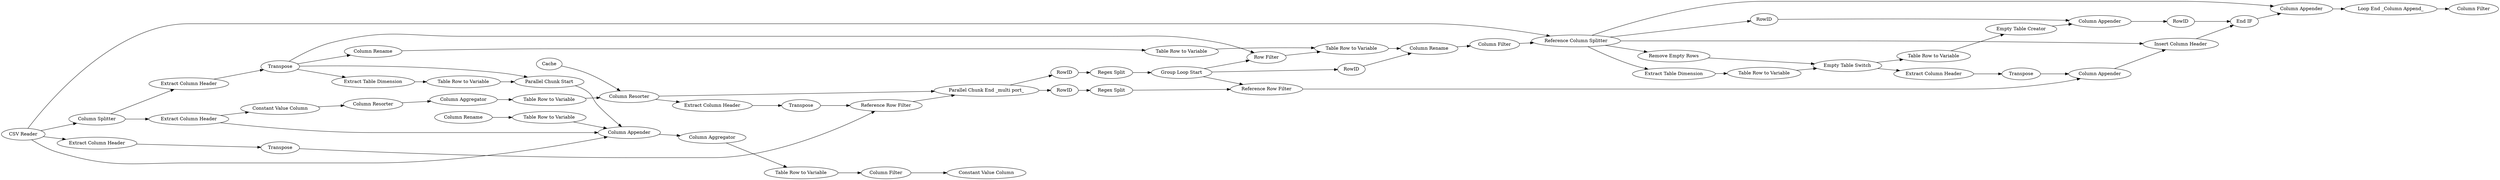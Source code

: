 digraph {
	"5201975552330332747_77" [label=RowID]
	"5201975552330332747_10" [label="Regex Split"]
	"5201975552330332747_71" [label="Empty Table Creator"]
	"-8937506060448151713_8" [label=Cache]
	"5201975552330332747_11" [label=RowID]
	"5201975552330332747_62" [label="Insert Column Header"]
	"5201975552330332747_14" [label="Loop End _Column Append_"]
	"5201975552330332747_53" [label=RowID]
	"5201975552330332747_20" [label="Column Splitter"]
	"5201975552330332747_42" [label="Constant Value Column"]
	"5201975552330332747_48" [label=Transpose]
	"-2378994158018373423_23" [label="Column Appender"]
	"5201975552330332747_75" [label="Column Appender"]
	"-2378994158018373423_9" [label="Table Row to Variable"]
	"5201975552330332747_45" [label="Parallel Chunk End _multi port_"]
	"5201975552330332747_69" [label="End IF"]
	"5201975552330332747_54" [label="Reference Row Filter"]
	"5201975552330332747_16" [label="Column Rename"]
	"5201975552330332747_17" [label="Row Filter"]
	"5201975552330332747_40" [label="Column Filter"]
	"5201975552330332747_74" [label="Table Row to Variable"]
	"5201975552330332747_12" [label="Group Loop Start"]
	"5201975552330332747_35" [label="Column Aggregator"]
	"5201975552330332747_19" [label="CSV Reader"]
	"5201975552330332747_47" [label=Transpose]
	"5201975552330332747_58" [label="Reference Column Splitter"]
	"5201975552330332747_43" [label="Column Resorter"]
	"5201975552330332747_13" [label=RowID]
	"5201975552330332747_4" [label="Parallel Chunk Start"]
	"5201975552330332747_2" [label="Extract Column Header"]
	"5201975552330332747_44" [label="Extract Column Header"]
	"5201975552330332747_64" [label="Extract Table Dimension"]
	"5201975552330332747_63" [label="Column Appender"]
	"5201975552330332747_67" [label="Remove Empty Rows"]
	"5201975552330332747_38" [label="Column Rename"]
	"-2378994158018373423_24" [label="Column Aggregator"]
	"5201975552330332747_37" [label="Table Row to Variable"]
	"5201975552330332747_52" [label="Regex Split"]
	"5201975552330332747_76" [label=RowID]
	"5201975552330332747_18" [label="Table Row to Variable"]
	"5201975552330332747_34" [label="Column Resorter"]
	"5201975552330332747_22" [label="Extract Column Header"]
	"-2378994158018373423_8" [label="Column Filter"]
	"5201975552330332747_49" [label="Reference Row Filter"]
	"5201975552330332747_61" [label="Column Appender"]
	"5201975552330332747_68" [label="Empty Table Switch"]
	"5201975552330332747_73" [label="Table Row to Variable"]
	"5201975552330332747_60" [label=Transpose]
	"-2378994158018373423_27" [label="Column Rename"]
	"5201975552330332747_36" [label="Table Row to Variable"]
	"5201975552330332747_65" [label="Table Row to Variable"]
	"-2378994158018373423_26" [label="Table Row to Variable"]
	"5201975552330332747_3" [label=Transpose]
	"5201975552330332747_59" [label="Extract Column Header"]
	"5201975552330332747_39" [label="Column Filter"]
	"-8937506060448151713_9" [label="Constant Value Column"]
	"5201975552330332747_46" [label="Extract Column Header"]
	"5201975552330332747_72" [label="Extract Table Dimension"]
	"5201975552330332747_18" -> "5201975552330332747_16"
	"5201975552330332747_47" -> "5201975552330332747_49"
	"5201975552330332747_3" -> "5201975552330332747_4"
	"5201975552330332747_19" -> "5201975552330332747_20"
	"5201975552330332747_72" -> "5201975552330332747_73"
	"5201975552330332747_16" -> "5201975552330332747_39"
	"5201975552330332747_20" -> "5201975552330332747_2"
	"5201975552330332747_37" -> "5201975552330332747_18"
	"-2378994158018373423_23" -> "-2378994158018373423_24"
	"5201975552330332747_60" -> "5201975552330332747_61"
	"5201975552330332747_74" -> "5201975552330332747_71"
	"5201975552330332747_65" -> "5201975552330332747_4"
	"5201975552330332747_38" -> "5201975552330332747_37"
	"5201975552330332747_59" -> "5201975552330332747_60"
	"5201975552330332747_46" -> "5201975552330332747_47"
	"5201975552330332747_20" -> "5201975552330332747_22"
	"5201975552330332747_3" -> "5201975552330332747_38"
	"5201975552330332747_52" -> "5201975552330332747_54"
	"5201975552330332747_62" -> "5201975552330332747_69"
	"5201975552330332747_64" -> "5201975552330332747_65"
	"5201975552330332747_34" -> "5201975552330332747_45"
	"5201975552330332747_35" -> "5201975552330332747_36"
	"5201975552330332747_49" -> "5201975552330332747_45"
	"5201975552330332747_45" -> "5201975552330332747_53"
	"5201975552330332747_77" -> "5201975552330332747_69"
	"5201975552330332747_17" -> "5201975552330332747_18"
	"5201975552330332747_58" -> "5201975552330332747_67"
	"-2378994158018373423_24" -> "-2378994158018373423_9"
	"5201975552330332747_19" -> "5201975552330332747_58"
	"5201975552330332747_11" -> "5201975552330332747_10"
	"5201975552330332747_71" -> "5201975552330332747_75"
	"5201975552330332747_61" -> "5201975552330332747_62"
	"5201975552330332747_19" -> "5201975552330332747_46"
	"5201975552330332747_13" -> "5201975552330332747_16"
	"5201975552330332747_3" -> "5201975552330332747_17"
	"5201975552330332747_3" -> "5201975552330332747_64"
	"5201975552330332747_10" -> "5201975552330332747_12"
	"5201975552330332747_76" -> "5201975552330332747_75"
	"5201975552330332747_12" -> "5201975552330332747_54"
	"5201975552330332747_53" -> "5201975552330332747_52"
	"5201975552330332747_43" -> "5201975552330332747_35"
	"5201975552330332747_44" -> "5201975552330332747_48"
	"5201975552330332747_42" -> "5201975552330332747_43"
	"5201975552330332747_45" -> "5201975552330332747_11"
	"5201975552330332747_19" -> "-2378994158018373423_23"
	"5201975552330332747_75" -> "5201975552330332747_77"
	"5201975552330332747_22" -> "5201975552330332747_42"
	"5201975552330332747_54" -> "5201975552330332747_61"
	"-2378994158018373423_27" -> "-2378994158018373423_26"
	"5201975552330332747_36" -> "5201975552330332747_34"
	"5201975552330332747_68" -> "5201975552330332747_59"
	"5201975552330332747_58" -> "5201975552330332747_62"
	"5201975552330332747_48" -> "5201975552330332747_49"
	"5201975552330332747_67" -> "5201975552330332747_68"
	"5201975552330332747_14" -> "5201975552330332747_40"
	"5201975552330332747_68" -> "5201975552330332747_74"
	"5201975552330332747_12" -> "5201975552330332747_17"
	"5201975552330332747_34" -> "5201975552330332747_44"
	"5201975552330332747_2" -> "5201975552330332747_3"
	"-2378994158018373423_26" -> "-2378994158018373423_23"
	"5201975552330332747_58" -> "5201975552330332747_63"
	"-2378994158018373423_9" -> "-2378994158018373423_8"
	"-2378994158018373423_8" -> "-8937506060448151713_9"
	"5201975552330332747_4" -> "-2378994158018373423_23"
	"5201975552330332747_39" -> "5201975552330332747_58"
	"5201975552330332747_63" -> "5201975552330332747_14"
	"5201975552330332747_22" -> "-2378994158018373423_23"
	"5201975552330332747_12" -> "5201975552330332747_13"
	"5201975552330332747_73" -> "5201975552330332747_68"
	"5201975552330332747_58" -> "5201975552330332747_72"
	"5201975552330332747_69" -> "5201975552330332747_63"
	"-8937506060448151713_8" -> "5201975552330332747_34"
	"5201975552330332747_58" -> "5201975552330332747_76"
	rankdir=LR
}
